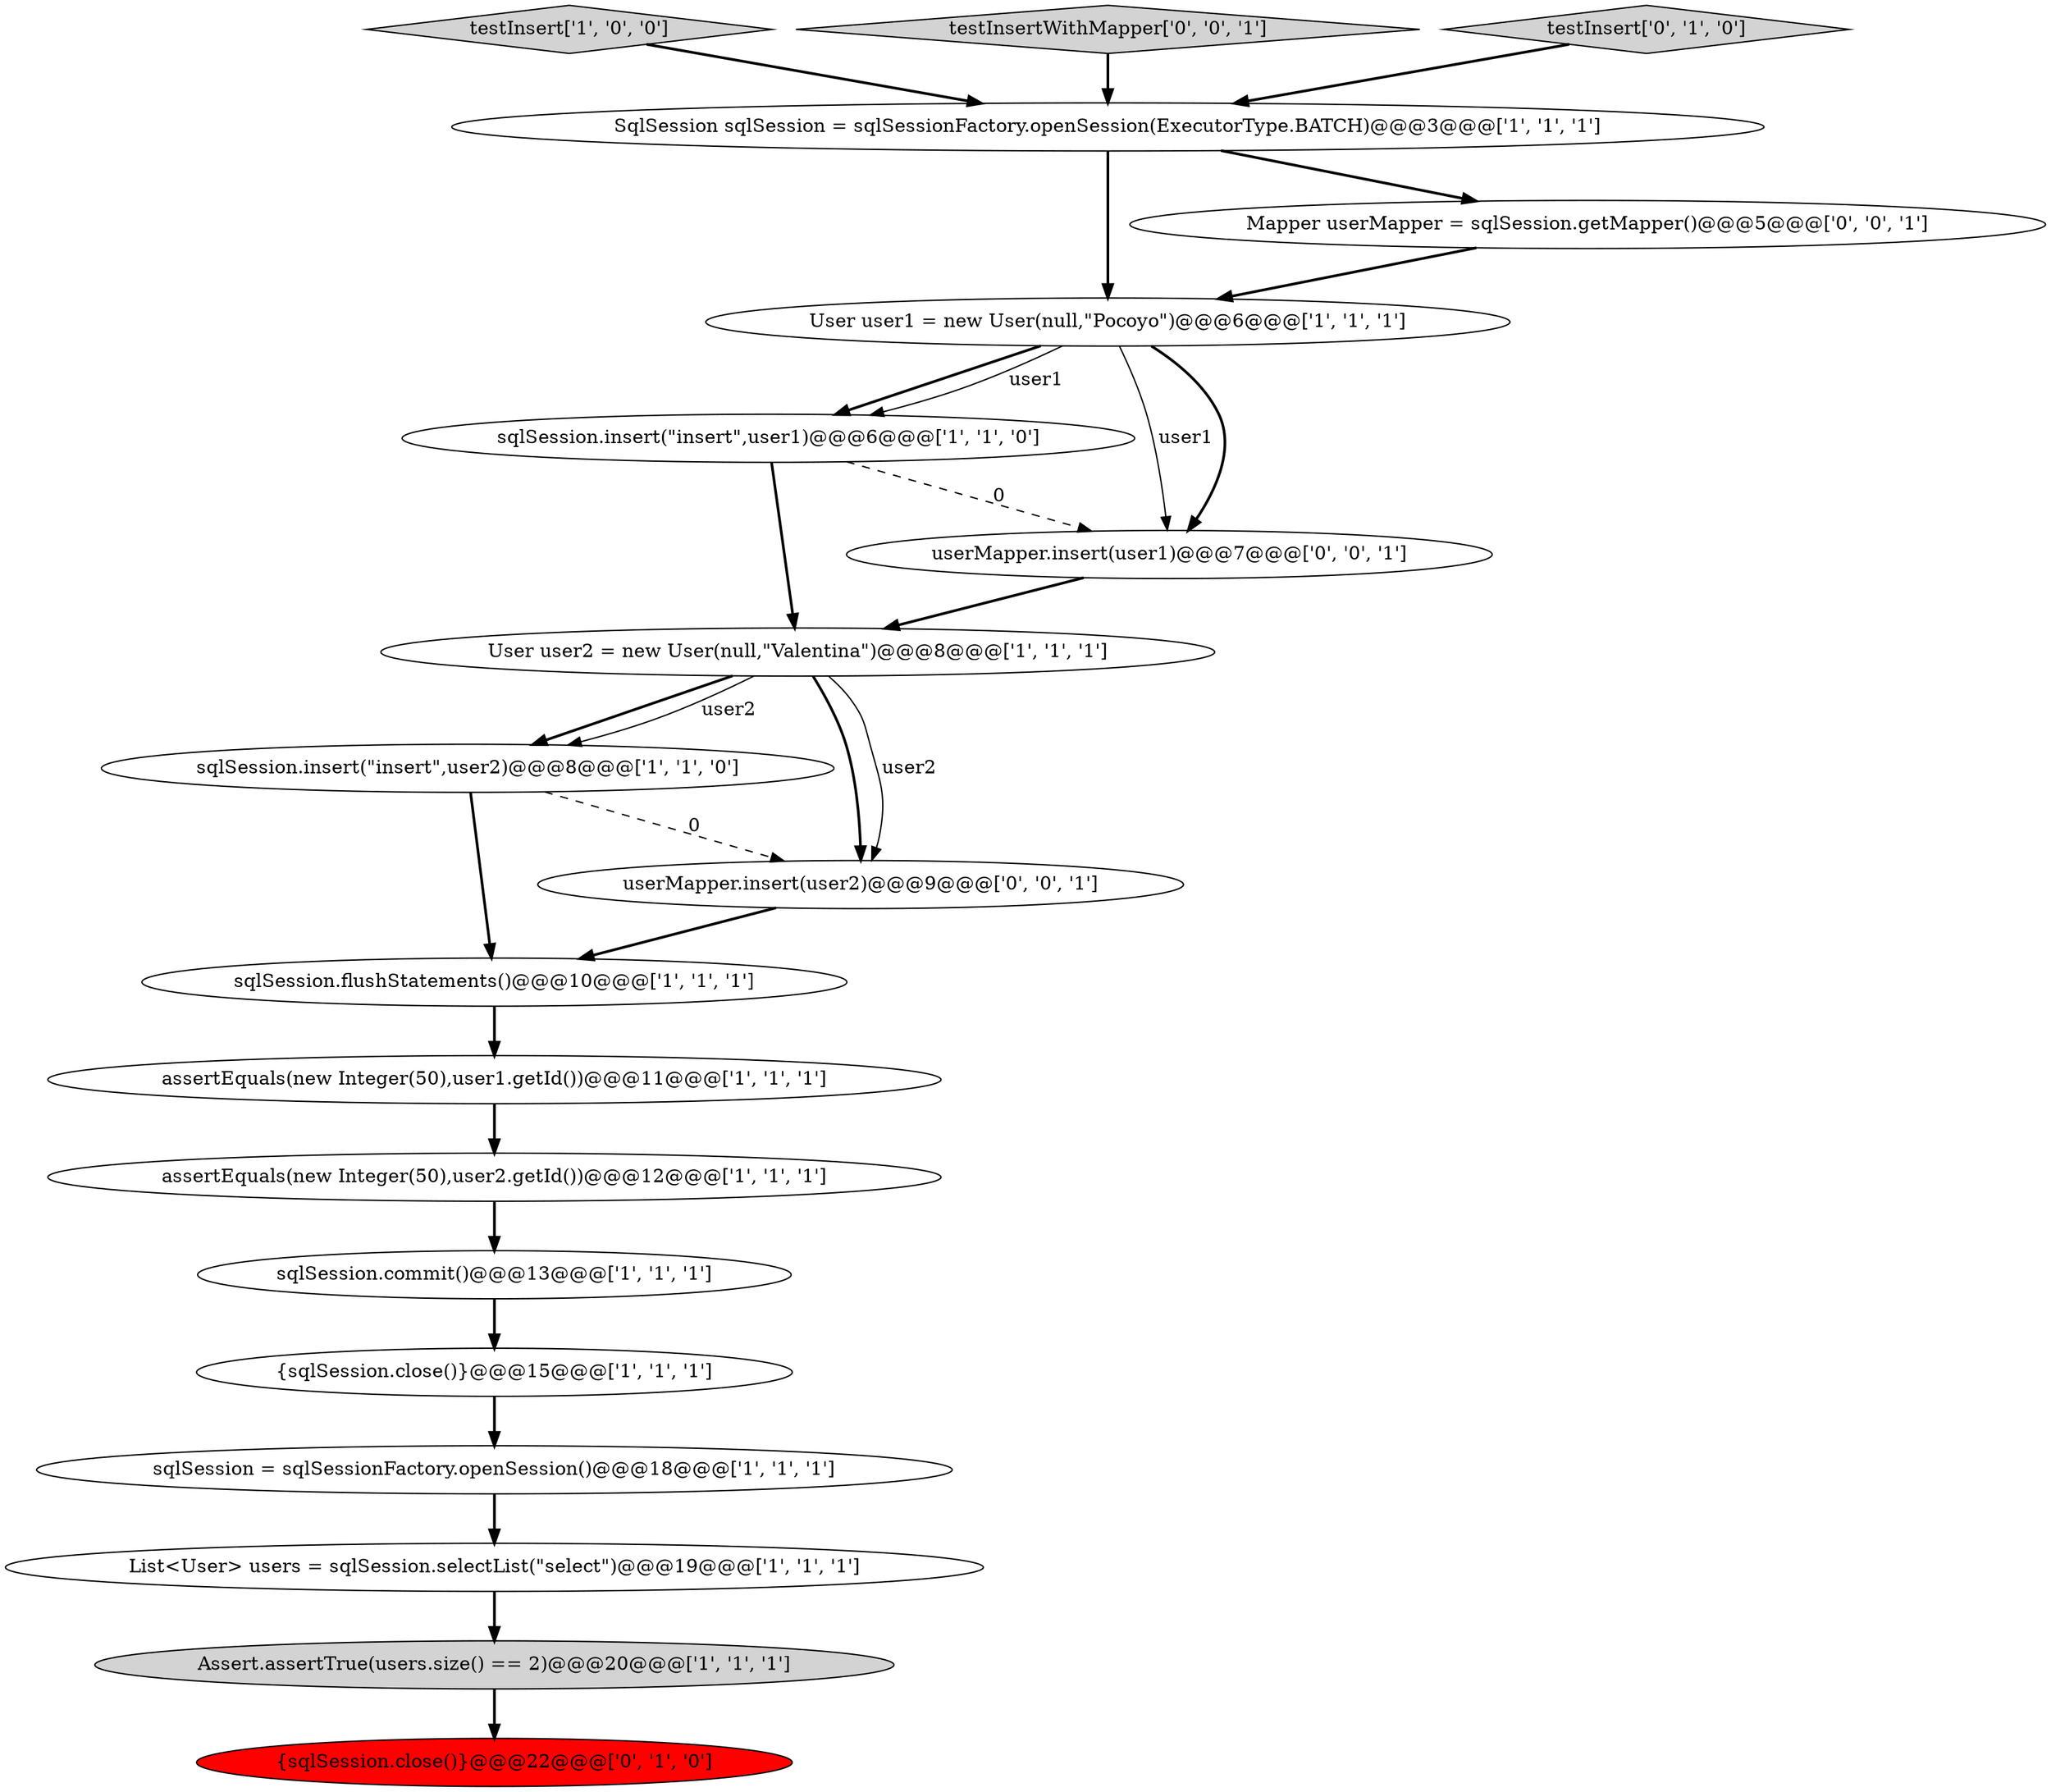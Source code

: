 digraph {
8 [style = filled, label = "User user1 = new User(null,\"Pocoyo\")@@@6@@@['1', '1', '1']", fillcolor = white, shape = ellipse image = "AAA0AAABBB1BBB"];
6 [style = filled, label = "sqlSession.insert(\"insert\",user1)@@@6@@@['1', '1', '0']", fillcolor = white, shape = ellipse image = "AAA0AAABBB1BBB"];
1 [style = filled, label = "sqlSession.commit()@@@13@@@['1', '1', '1']", fillcolor = white, shape = ellipse image = "AAA0AAABBB1BBB"];
11 [style = filled, label = "List<User> users = sqlSession.selectList(\"select\")@@@19@@@['1', '1', '1']", fillcolor = white, shape = ellipse image = "AAA0AAABBB1BBB"];
4 [style = filled, label = "{sqlSession.close()}@@@15@@@['1', '1', '1']", fillcolor = white, shape = ellipse image = "AAA0AAABBB1BBB"];
9 [style = filled, label = "SqlSession sqlSession = sqlSessionFactory.openSession(ExecutorType.BATCH)@@@3@@@['1', '1', '1']", fillcolor = white, shape = ellipse image = "AAA0AAABBB1BBB"];
3 [style = filled, label = "testInsert['1', '0', '0']", fillcolor = lightgray, shape = diamond image = "AAA0AAABBB1BBB"];
12 [style = filled, label = "sqlSession.flushStatements()@@@10@@@['1', '1', '1']", fillcolor = white, shape = ellipse image = "AAA0AAABBB1BBB"];
18 [style = filled, label = "Mapper userMapper = sqlSession.getMapper()@@@5@@@['0', '0', '1']", fillcolor = white, shape = ellipse image = "AAA0AAABBB3BBB"];
2 [style = filled, label = "Assert.assertTrue(users.size() == 2)@@@20@@@['1', '1', '1']", fillcolor = lightgray, shape = ellipse image = "AAA0AAABBB1BBB"];
17 [style = filled, label = "userMapper.insert(user1)@@@7@@@['0', '0', '1']", fillcolor = white, shape = ellipse image = "AAA0AAABBB3BBB"];
19 [style = filled, label = "testInsertWithMapper['0', '0', '1']", fillcolor = lightgray, shape = diamond image = "AAA0AAABBB3BBB"];
5 [style = filled, label = "assertEquals(new Integer(50),user2.getId())@@@12@@@['1', '1', '1']", fillcolor = white, shape = ellipse image = "AAA0AAABBB1BBB"];
14 [style = filled, label = "{sqlSession.close()}@@@22@@@['0', '1', '0']", fillcolor = red, shape = ellipse image = "AAA1AAABBB2BBB"];
13 [style = filled, label = "sqlSession = sqlSessionFactory.openSession()@@@18@@@['1', '1', '1']", fillcolor = white, shape = ellipse image = "AAA0AAABBB1BBB"];
15 [style = filled, label = "testInsert['0', '1', '0']", fillcolor = lightgray, shape = diamond image = "AAA0AAABBB2BBB"];
10 [style = filled, label = "assertEquals(new Integer(50),user1.getId())@@@11@@@['1', '1', '1']", fillcolor = white, shape = ellipse image = "AAA0AAABBB1BBB"];
7 [style = filled, label = "sqlSession.insert(\"insert\",user2)@@@8@@@['1', '1', '0']", fillcolor = white, shape = ellipse image = "AAA0AAABBB1BBB"];
0 [style = filled, label = "User user2 = new User(null,\"Valentina\")@@@8@@@['1', '1', '1']", fillcolor = white, shape = ellipse image = "AAA0AAABBB1BBB"];
16 [style = filled, label = "userMapper.insert(user2)@@@9@@@['0', '0', '1']", fillcolor = white, shape = ellipse image = "AAA0AAABBB3BBB"];
0->16 [style = bold, label=""];
1->4 [style = bold, label=""];
0->16 [style = solid, label="user2"];
7->12 [style = bold, label=""];
7->16 [style = dashed, label="0"];
4->13 [style = bold, label=""];
8->17 [style = solid, label="user1"];
8->6 [style = bold, label=""];
6->0 [style = bold, label=""];
6->17 [style = dashed, label="0"];
9->8 [style = bold, label=""];
13->11 [style = bold, label=""];
8->6 [style = solid, label="user1"];
11->2 [style = bold, label=""];
0->7 [style = bold, label=""];
3->9 [style = bold, label=""];
8->17 [style = bold, label=""];
5->1 [style = bold, label=""];
12->10 [style = bold, label=""];
17->0 [style = bold, label=""];
9->18 [style = bold, label=""];
10->5 [style = bold, label=""];
19->9 [style = bold, label=""];
15->9 [style = bold, label=""];
2->14 [style = bold, label=""];
0->7 [style = solid, label="user2"];
18->8 [style = bold, label=""];
16->12 [style = bold, label=""];
}
